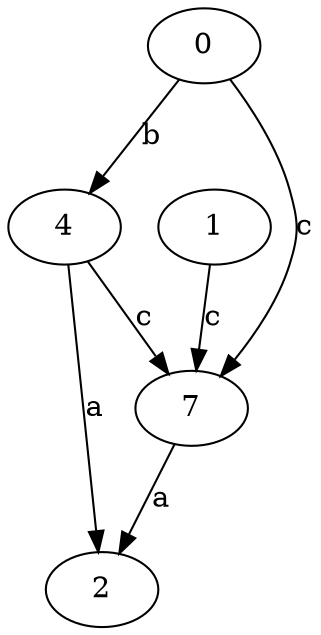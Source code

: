 strict digraph  {
1;
2;
0;
4;
7;
1 -> 7  [label=c];
0 -> 4  [label=b];
0 -> 7  [label=c];
4 -> 2  [label=a];
4 -> 7  [label=c];
7 -> 2  [label=a];
}
